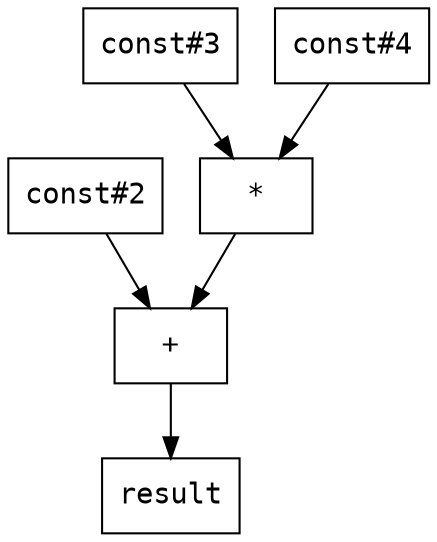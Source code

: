 digraph G {
  node [fontname="Courier",shape=box];
  flowInst0 [label="result"];
  flowInst1 [label="const#2"];
  flowInst2 [label="const#3"];
  flowInst3 [label="const#4"];
  flowInst4 [label="*"];
  flowInst5 [label="+"];
  flowInst5 -> flowInst0;
  flowInst4 -> flowInst5;
  flowInst1 -> flowInst5;
  flowInst3 -> flowInst4;
  flowInst2 -> flowInst4;
}
